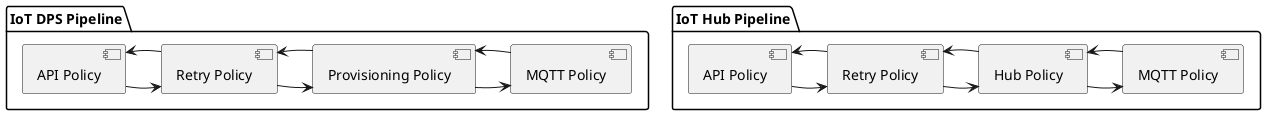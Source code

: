 @startuml


package "IoT DPS Pipeline" {
    [API Policy] as API_dps
    [Retry Policy] as Retry_dps
    [Provisioning Policy] as DPS
    [MQTT Policy] as MQTT_dps
    API_dps -> Retry_dps
    API_dps <- Retry_dps
    Retry_dps -> DPS
    Retry_dps <- DPS
    DPS -> MQTT_dps
    DPS <- MQTT_dps
}


package "IoT Hub Pipeline" {
    [API Policy] as API_hub
    [Retry Policy] as Retry_hub
    [Hub Policy] as Hub
    [MQTT Policy] as MQTT_hub
    API_hub -> Retry_hub
    API_hub <- Retry_hub
    Retry_hub -> Hub
    Retry_hub <- Hub
    Hub -> MQTT_hub
    Hub <- MQTT_hub
}

@enduml
